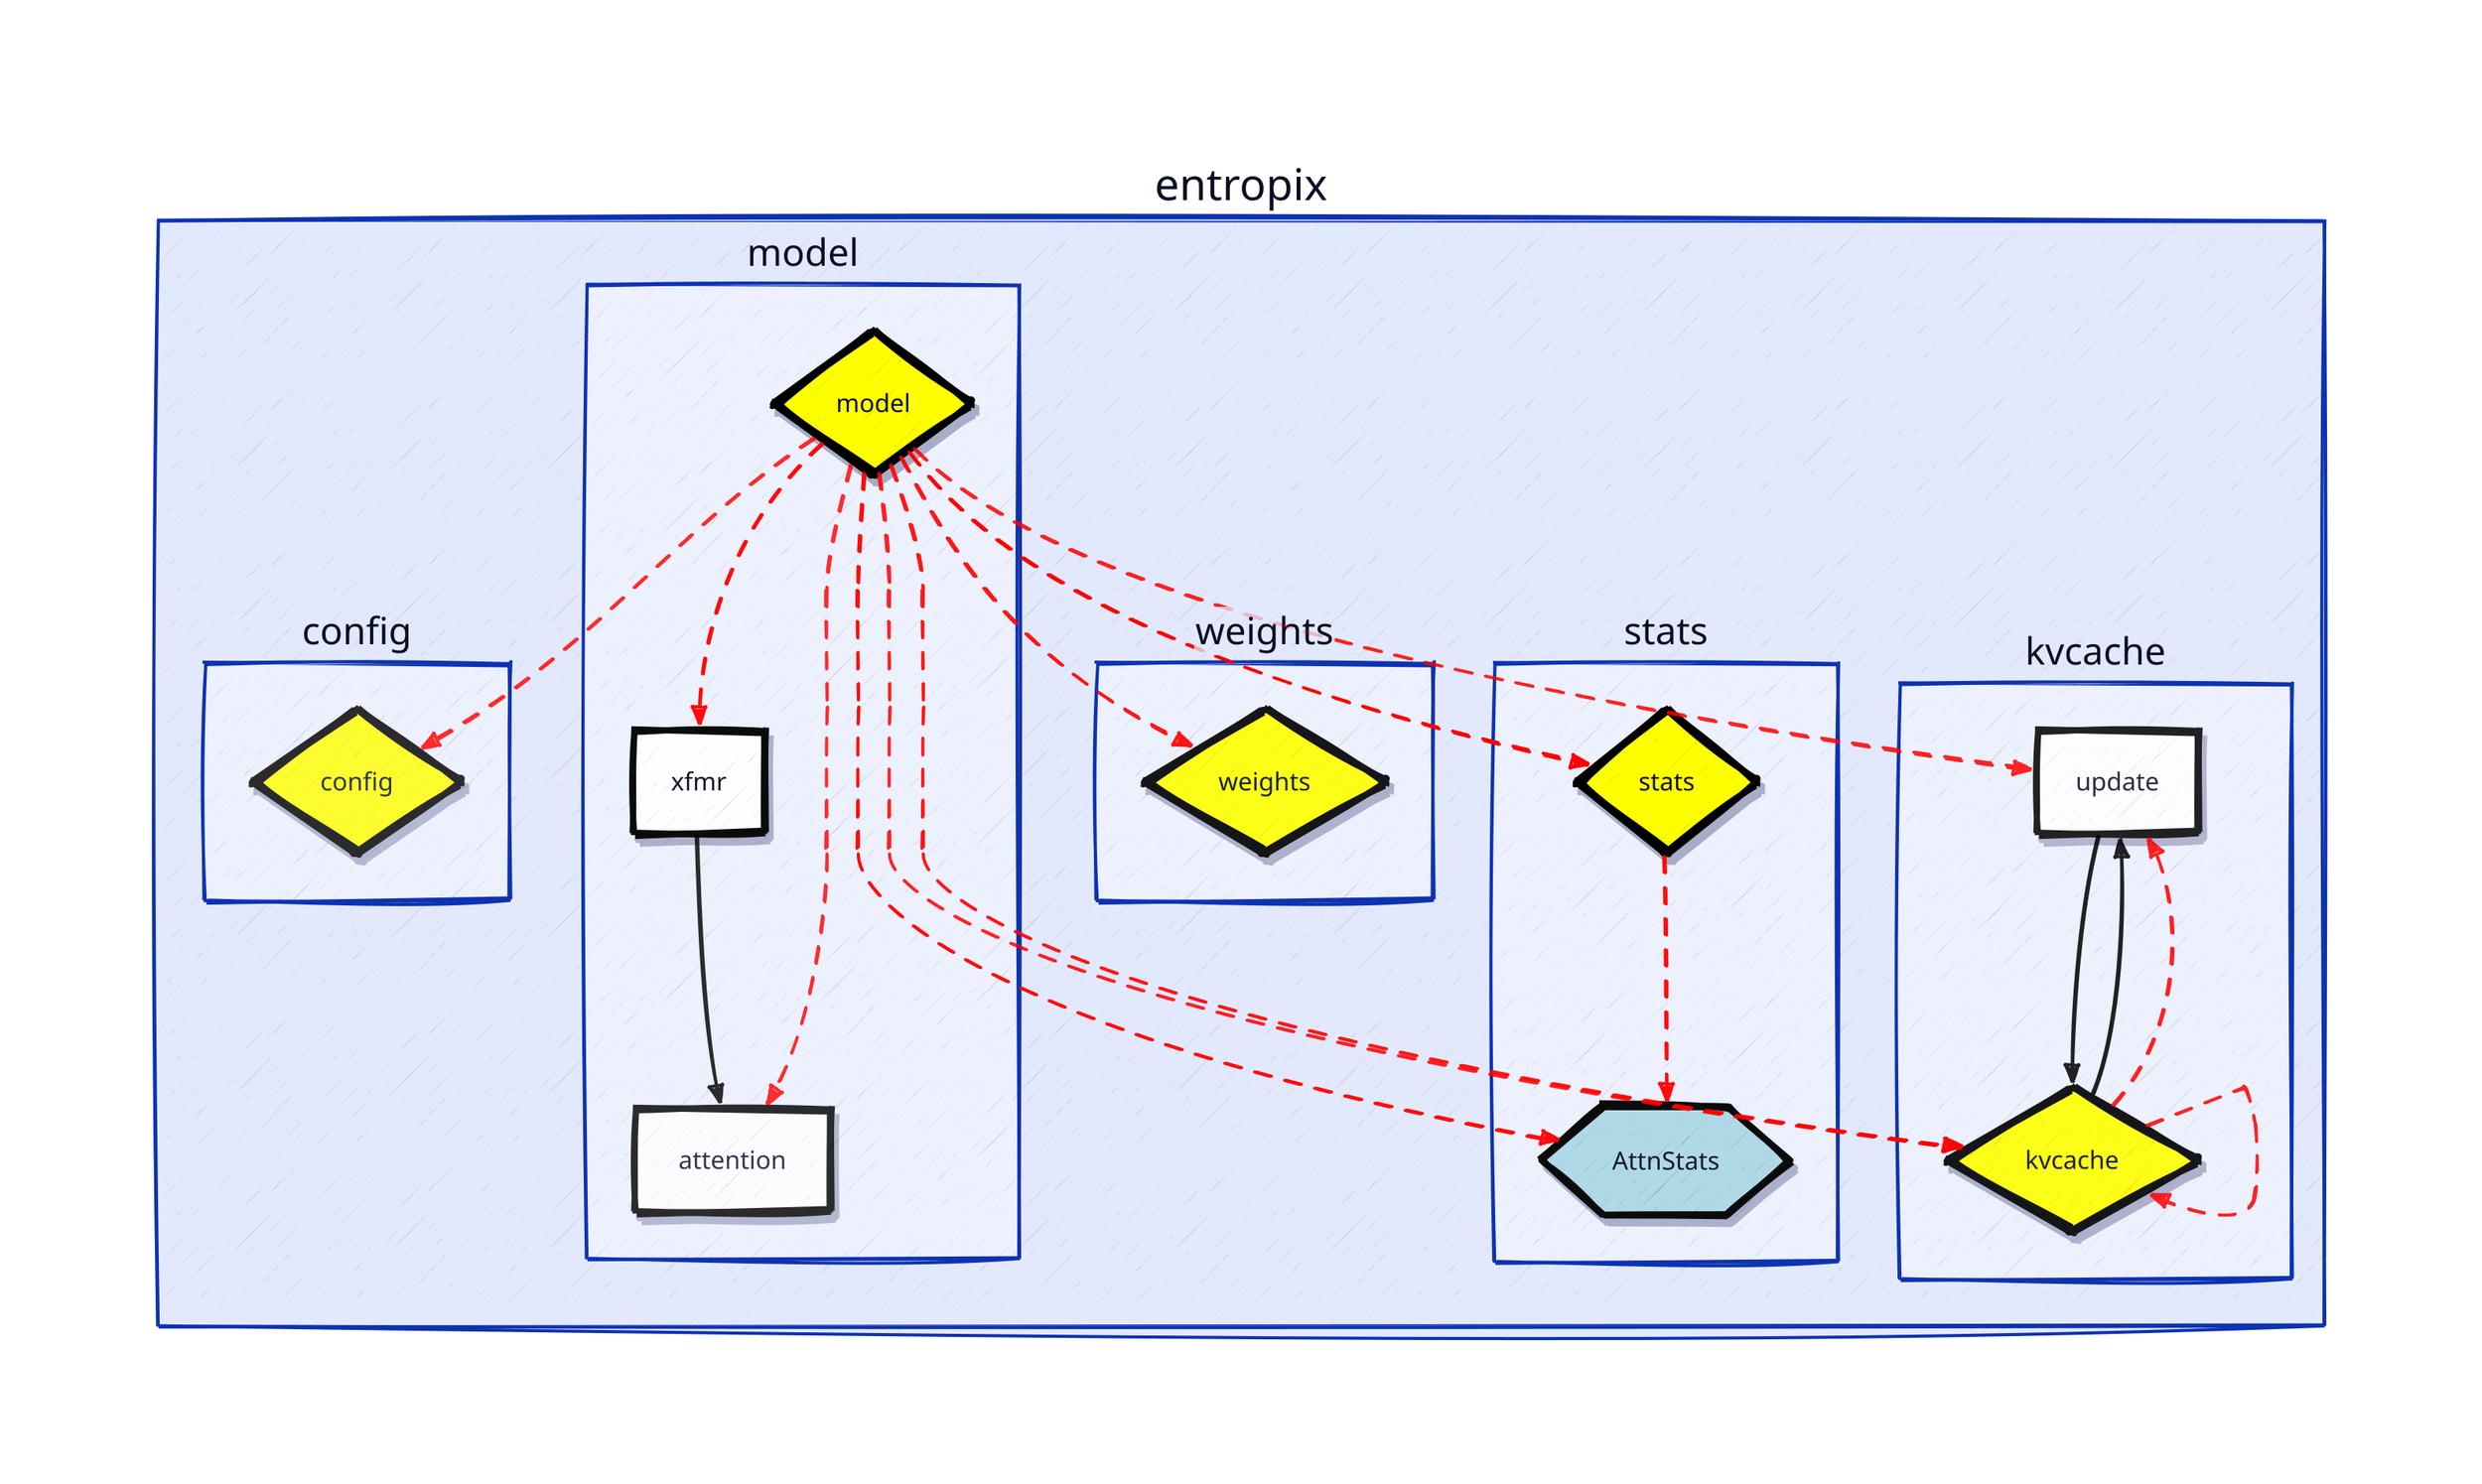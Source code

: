 vars: {
  d2-config: {
    sketch: true
  }
}
classes: {
  file: {
    label: ""
    shape: diamond
    style: {
      fill: yellow
      shadow: true
    }
  }
}

classes: {
  class: {
    label: ""
    shape: hexagon
    style: {
      fill: lightblue
      shadow: true
    }
  }
}

classes: {
  function: {
    label: ""
    shape: rectangle
    style: {
      fill: white
      shadow: false
    }
  }
}
entropix.config.config.class: file
entropix.config.config.label: "config"
entropix.config.config: {
  style: {
    opacity: 0.82
    stroke: "black"
    stroke-width: 4
    shadow: true
  }
}
entropix.model.xfmr.class: function
entropix.model.xfmr.label: "xfmr"
entropix.model.xfmr: {
  style: {
    opacity: 0.95
    stroke: "black"
    stroke-width: 4
    shadow: true
  }
}
entropix.stats.stats.class: file
entropix.stats.stats.label: "stats"
entropix.stats.stats: {
  style: {
    opacity: 1.00
    stroke: "black"
    stroke-width: 4
    shadow: true
  }
}
entropix.weights.weights.class: file
entropix.weights.weights.label: "weights"
entropix.weights.weights: {
  style: {
    opacity: 0.91
    stroke: "black"
    stroke-width: 4
    shadow: true
  }
}
entropix.kvcache.update.class: function
entropix.kvcache.update.label: "update"
entropix.kvcache.update: {
  style: {
    opacity: 0.86
    stroke: "black"
    stroke-width: 4
    shadow: true
  }
}
entropix.model.attention.class: function
entropix.model.attention.label: "attention"
entropix.model.attention: {
  style: {
    opacity: 0.82
    stroke: "black"
    stroke-width: 4
    shadow: true
  }
}
entropix.kvcache.KVCache.class: class
entropix.kvcache.KVCache.label: "KVCache"
entropix.kvcache.KVCache: {
  style: {
    opacity: 0.86
    stroke: "black"
    stroke-width: 4
    shadow: true
  }
}
entropix.stats.AttnStats.class: class
entropix.stats.AttnStats.label: "AttnStats"
entropix.stats.AttnStats: {
  style: {
    opacity: 0.95
    stroke: "black"
    stroke-width: 4
    shadow: true
  }
}
entropix.kvcache.kvcache.class: file
entropix.kvcache.kvcache.label: "kvcache"
entropix.kvcache.kvcache: {
  style: {
    opacity: 0.91
    stroke: "black"
    stroke-width: 4
    shadow: true
  }
}
entropix.model.model.class: file
entropix.model.model.label: "model"
entropix.model.model: {
  style: {
    opacity: 1.00
    stroke: "black"
    stroke-width: 4
    shadow: true
  }
}
entropix.model.xfmr -> entropix.model.attention: {
  style.stroke: black
  style.opacity: 0.82
  style.stroke-width: 2
}
entropix.stats.stats -> entropix.stats.AttnStats: {
  style.stroke: red
  style.opacity: 0.95
  style.stroke-width: 2
  style.stroke-dash: 5
  style.animated: true
}
entropix.kvcache.update -> entropix.kvcache.KVCache: {
  style.stroke: black
  style.opacity: 0.86
  style.stroke-width: 2
}
entropix.kvcache.KVCache -> entropix.kvcache.update: {
  style.stroke: black
  style.opacity: 0.86
  style.stroke-width: 2
}
entropix.kvcache.kvcache -> entropix.kvcache.update: {
  style.stroke: red
  style.opacity: 0.86
  style.stroke-width: 2
  style.stroke-dash: 5
  style.animated: true
}
entropix.kvcache.kvcache -> entropix.kvcache.KVCache: {
  style.stroke: red
  style.opacity: 0.86
  style.stroke-width: 2
  style.stroke-dash: 5
  style.animated: true
}
entropix.model.model -> entropix.stats.stats: {
  style.stroke: red
  style.opacity: 1.00
  style.stroke-width: 2
  style.stroke-dash: 5
  style.animated: true
}
entropix.model.model -> entropix.weights.weights: {
  style.stroke: red
  style.opacity: 0.91
  style.stroke-width: 2
  style.stroke-dash: 5
  style.animated: true
}
entropix.model.model -> entropix.kvcache.update: {
  style.stroke: red
  style.opacity: 0.86
  style.stroke-width: 2
  style.stroke-dash: 5
  style.animated: true
}
entropix.model.model -> entropix.model.attention: {
  style.stroke: red
  style.opacity: 0.82
  style.stroke-width: 2
  style.stroke-dash: 5
  style.animated: true
}
entropix.model.model -> entropix.config.config: {
  style.stroke: red
  style.opacity: 0.82
  style.stroke-width: 2
  style.stroke-dash: 5
  style.animated: true
}
entropix.model.model -> entropix.model.xfmr: {
  style.stroke: red
  style.opacity: 0.95
  style.stroke-width: 2
  style.stroke-dash: 5
  style.animated: true
}
entropix.model.model -> entropix.kvcache.KVCache: {
  style.stroke: red
  style.opacity: 0.86
  style.stroke-width: 2
  style.stroke-dash: 5
  style.animated: true
}
entropix.model.model -> entropix.stats.AttnStats: {
  style.stroke: red
  style.opacity: 0.95
  style.stroke-width: 2
  style.stroke-dash: 5
  style.animated: true
}
entropix.model.model -> entropix.kvcache.kvcache: {
  style.stroke: red
  style.opacity: 0.91
  style.stroke-width: 2
  style.stroke-dash: 5
  style.animated: true
}